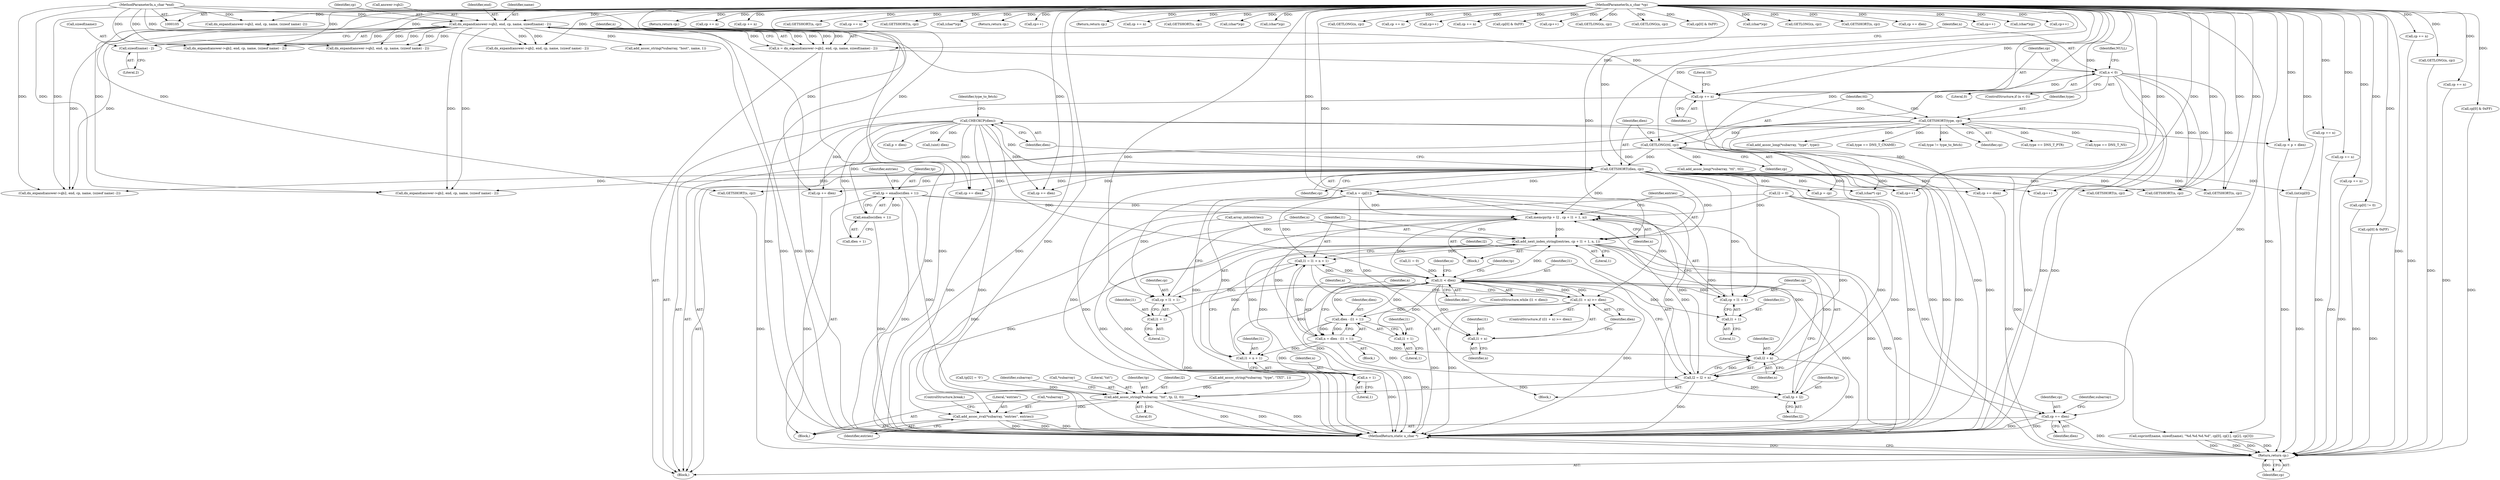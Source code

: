 digraph "0_php-src_2fefae47716d501aec41c1102f3fd4531f070b05_0@pointer" {
"1000438" [label="(Call,tp = emalloc(dlen + 1))"];
"1000440" [label="(Call,emalloc(dlen + 1))"];
"1000168" [label="(Call,CHECKCP(dlen))"];
"1000165" [label="(Call,GETSHORT(dlen, cp))"];
"1000162" [label="(Call,GETLONG(ttl, cp))"];
"1000159" [label="(Call,GETSHORT(type, cp))"];
"1000154" [label="(Call,cp += n)"];
"1000148" [label="(Call,n < 0)"];
"1000134" [label="(Call,n = dn_expand(answer->qb2, end, cp, name, sizeof(name) - 2))"];
"1000136" [label="(Call,dn_expand(answer->qb2, end, cp, name, sizeof(name) - 2))"];
"1000107" [label="(MethodParameterIn,u_char *end)"];
"1000106" [label="(MethodParameterIn,u_char *cp)"];
"1000143" [label="(Call,sizeof(name) - 2)"];
"1000475" [label="(Call,memcpy(tp + l2 , cp + l1 + 1, n))"];
"1000485" [label="(Call,add_next_index_stringl(entries, cp + l1 + 1, n, 1))"];
"1000494" [label="(Call,l1 = l1 + n + 1)"];
"1000449" [label="(Call,l1 < dlen)"];
"1000459" [label="(Call,(l1 + n) >= dlen)"];
"1000467" [label="(Call,dlen - (l1 + 1))"];
"1000465" [label="(Call,n = dlen - (l1 + 1))"];
"1000496" [label="(Call,l1 + n + 1)"];
"1000498" [label="(Call,n + 1)"];
"1000501" [label="(Call,l2 = l2 + n)"];
"1000476" [label="(Call,tp + l2)"];
"1000503" [label="(Call,l2 + n)"];
"1000514" [label="(Call,add_assoc_stringl(*subarray, \"txt\", tp, l2, 0))"];
"1000521" [label="(Call,add_assoc_zval(*subarray, \"entries\", entries))"];
"1000460" [label="(Call,l1 + n)"];
"1000469" [label="(Call,l1 + 1)"];
"1000479" [label="(Call,cp + l1 + 1)"];
"1000481" [label="(Call,l1 + 1)"];
"1000487" [label="(Call,cp + l1 + 1)"];
"1000489" [label="(Call,l1 + 1)"];
"1000511" [label="(Call,cp += dlen)"];
"1001245" [label="(Return,return cp;)"];
"1000498" [label="(Call,n + 1)"];
"1000182" [label="(Return,return cp;)"];
"1000113" [label="(Block,)"];
"1000288" [label="(Call,GETSHORT(n, cp))"];
"1000518" [label="(Identifier,tp)"];
"1000474" [label="(Block,)"];
"1000419" [label="(Block,)"];
"1000773" [label="(Call,(int)cp[0])"];
"1000554" [label="(Call,cp += n)"];
"1001151" [label="(Call,cp += n)"];
"1000466" [label="(Identifier,n)"];
"1000458" [label="(ControlStructure,if ((l1 + n) >= dlen))"];
"1000514" [label="(Call,add_assoc_stringl(*subarray, \"txt\", tp, l2, 0))"];
"1000164" [label="(Identifier,cp)"];
"1000477" [label="(Identifier,tp)"];
"1000525" [label="(Identifier,entries)"];
"1000161" [label="(Identifier,cp)"];
"1000468" [label="(Identifier,dlen)"];
"1000657" [label="(Call,GETSHORT(s, cp))"];
"1000446" [label="(Call,array_init(entries))"];
"1001003" [label="(Call,p + dlen)"];
"1000453" [label="(Call,n = cp[l1])"];
"1000211" [label="(Call,add_assoc_long(*subarray, \"ttl\", ttl))"];
"1000481" [label="(Call,l1 + 1)"];
"1000188" [label="(Call,cp += dlen)"];
"1000165" [label="(Call,GETSHORT(dlen, cp))"];
"1000450" [label="(Identifier,l1)"];
"1000508" [label="(Identifier,tp)"];
"1000334" [label="(Call,dn_expand(answer->qb2, end, cp, name, (sizeof name) - 2))"];
"1000519" [label="(Identifier,l2)"];
"1000432" [label="(Call,add_assoc_string(*subarray, \"type\", \"TXT\", 1))"];
"1000143" [label="(Call,sizeof(name) - 2)"];
"1000491" [label="(Literal,1)"];
"1000475" [label="(Call,memcpy(tp + l2 , cp + l1 + 1, n))"];
"1001241" [label="(Call,cp += dlen)"];
"1000501" [label="(Call,l2 = l2 + n)"];
"1000421" [label="(Call,l1 = 0)"];
"1000476" [label="(Call,tp + l2)"];
"1000135" [label="(Identifier,n)"];
"1000565" [label="(Call,dn_expand(answer->qb2, end, cp, name, (sizeof name) -2))"];
"1000167" [label="(Identifier,cp)"];
"1000463" [label="(Identifier,dlen)"];
"1001064" [label="(Call,GETSHORT(n, cp))"];
"1000497" [label="(Identifier,l1)"];
"1000173" [label="(Identifier,type_to_fetch)"];
"1000489" [label="(Call,l1 + 1)"];
"1001176" [label="(Call,cp += n)"];
"1000462" [label="(Identifier,n)"];
"1000199" [label="(Call,add_assoc_string(*subarray, \"host\", name, 1))"];
"1001001" [label="(Call,cp < p + dlen)"];
"1000159" [label="(Call,GETSHORT(type, cp))"];
"1001121" [label="(Call,GETSHORT(n, cp))"];
"1000137" [label="(Call,answer->qb2)"];
"1001171" [label="(Call,(char*)cp)"];
"1000166" [label="(Identifier,dlen)"];
"1000158" [label="(Literal,10)"];
"1000238" [label="(Return,return cp;)"];
"1000522" [label="(Call,*subarray)"];
"1000480" [label="(Identifier,cp)"];
"1000888" [label="(Call,cp++)"];
"1000451" [label="(Identifier,dlen)"];
"1000460" [label="(Call,l1 + n)"];
"1000438" [label="(Call,tp = emalloc(dlen + 1))"];
"1000492" [label="(Identifier,n)"];
"1000107" [label="(MethodParameterIn,u_char *end)"];
"1000106" [label="(MethodParameterIn,u_char *cp)"];
"1000521" [label="(Call,add_assoc_zval(*subarray, \"entries\", entries))"];
"1000503" [label="(Call,l2 + n)"];
"1000275" [label="(Call,cp += dlen)"];
"1000479" [label="(Call,cp + l1 + 1)"];
"1000322" [label="(Call,type == DNS_T_PTR)"];
"1001113" [label="(Call,GETSHORT(n, cp))"];
"1000160" [label="(Identifier,type)"];
"1000191" [label="(Return,return cp;)"];
"1000496" [label="(Call,l1 + n + 1)"];
"1000231" [label="(Call,(uint) dlen)"];
"1001201" [label="(Call,cp += n)"];
"1000467" [label="(Call,dlen - (l1 + 1))"];
"1000155" [label="(Identifier,cp)"];
"1001245" [label="(Return,return cp;)"];
"1000499" [label="(Identifier,n)"];
"1000140" [label="(Identifier,end)"];
"1000149" [label="(Identifier,n)"];
"1000156" [label="(Identifier,n)"];
"1000134" [label="(Call,n = dn_expand(answer->qb2, end, cp, name, sizeof(name) - 2))"];
"1000377" [label="(Call,cp++)"];
"1000494" [label="(Call,l1 = l1 + n + 1)"];
"1000485" [label="(Call,add_next_index_stringl(entries, cp + l1 + 1, n, 1))"];
"1000906" [label="(Call,GETSHORT(s, cp))"];
"1000452" [label="(Block,)"];
"1001196" [label="(Call,(char*)cp)"];
"1000144" [label="(Call,sizeof(name))"];
"1000471" [label="(Literal,1)"];
"1000150" [label="(Literal,0)"];
"1000506" [label="(Call,tp[l2] = '\0')"];
"1000146" [label="(Literal,2)"];
"1000459" [label="(Call,(l1 + n) >= dlen)"];
"1000469" [label="(Call,l1 + 1)"];
"1000488" [label="(Identifier,cp)"];
"1000310" [label="(Call,type == DNS_T_NS)"];
"1000448" [label="(ControlStructure,while (l1 < dlen))"];
"1000461" [label="(Identifier,l1)"];
"1001146" [label="(Call,(char*)cp)"];
"1000179" [label="(Call,cp += dlen)"];
"1000526" [label="(ControlStructure,break;)"];
"1000779" [label="(Call,cp++)"];
"1000465" [label="(Call,n = dlen - (l1 + 1))"];
"1000523" [label="(Identifier,subarray)"];
"1001048" [label="(Call,GETSHORT(n, cp))"];
"1000759" [label="(Call,p = cp)"];
"1000162" [label="(Call,GETLONG(ttl, cp))"];
"1000449" [label="(Call,l1 < dlen)"];
"1000142" [label="(Identifier,name)"];
"1000414" [label="(Call,cp += n)"];
"1000628" [label="(Call,GETLONG(n, cp))"];
"1000604" [label="(Call,GETLONG(n, cp))"];
"1000486" [label="(Identifier,entries)"];
"1000524" [label="(Literal,\"entries\")"];
"1000147" [label="(ControlStructure,if (n < 0))"];
"1000352" [label="(Call,cp += n)"];
"1000252" [label="(Call,snprintf(name, sizeof(name), \"%d.%d.%d.%d\", cp[0], cp[1], cp[2], cp[3]))"];
"1000464" [label="(Block,)"];
"1000473" [label="(Identifier,n)"];
"1000425" [label="(Call,l2 = 0)"];
"1000484" [label="(Identifier,n)"];
"1000583" [label="(Call,cp += n)"];
"1000470" [label="(Identifier,l1)"];
"1000482" [label="(Identifier,l1)"];
"1000219" [label="(Call,add_assoc_long(*subarray, \"type\", type))"];
"1000154" [label="(Call,cp += n)"];
"1000454" [label="(Identifier,n)"];
"1001183" [label="(Call,cp[0] & 0xFF)"];
"1001206" [label="(Call,dn_expand(answer->qb2, end, cp, name, (sizeof name) - 2))"];
"1000516" [label="(Identifier,subarray)"];
"1001074" [label="(Call,dn_expand(answer->qb2, end, cp, name, (sizeof name) - 2))"];
"1000504" [label="(Identifier,l2)"];
"1000502" [label="(Identifier,l2)"];
"1000441" [label="(Call,dlen + 1)"];
"1000536" [label="(Call,dn_expand(answer->qb2, end, cp, name, (sizeof name) -2))"];
"1001246" [label="(Identifier,cp)"];
"1001224" [label="(Call,cp += n)"];
"1001027" [label="(Call,cp += n)"];
"1000401" [label="(Call,cp++)"];
"1000505" [label="(Identifier,n)"];
"1000500" [label="(Literal,1)"];
"1000390" [label="(Call,cp += n)"];
"1000520" [label="(Literal,0)"];
"1001133" [label="(Call,cp[0] & 0xFF)"];
"1000440" [label="(Call,emalloc(dlen + 1))"];
"1000512" [label="(Identifier,cp)"];
"1001092" [label="(Call,cp += n)"];
"1000511" [label="(Call,cp += dlen)"];
"1000490" [label="(Identifier,l1)"];
"1001138" [label="(Call,cp++)"];
"1000445" [label="(Identifier,entries)"];
"1000596" [label="(Call,GETLONG(n, cp))"];
"1000487" [label="(Call,cp + l1 + 1)"];
"1001009" [label="(Call,dn_expand(answer->qb2, end, cp, name, (sizeof name) - 2))"];
"1000298" [label="(Call,type == DNS_T_CNAME)"];
"1000148" [label="(Call,n < 0)"];
"1000612" [label="(Call,GETLONG(n, cp))"];
"1000495" [label="(Identifier,l1)"];
"1000483" [label="(Literal,1)"];
"1001158" [label="(Call,cp[0] & 0xFF)"];
"1000478" [label="(Identifier,l2)"];
"1000385" [label="(Call,(char*)cp)"];
"1000513" [label="(Identifier,dlen)"];
"1000620" [label="(Call,GETLONG(n, cp))"];
"1000169" [label="(Identifier,dlen)"];
"1000153" [label="(Identifier,NULL)"];
"1000163" [label="(Identifier,ttl)"];
"1001056" [label="(Call,GETSHORT(n, cp))"];
"1000515" [label="(Call,*subarray)"];
"1000175" [label="(Call,type != type_to_fetch)"];
"1000235" [label="(Call,cp += dlen)"];
"1000228" [label="(Call,(char*) cp)"];
"1001163" [label="(Call,cp++)"];
"1000493" [label="(Literal,1)"];
"1000141" [label="(Identifier,cp)"];
"1000817" [label="(Call,cp[0] != 0)"];
"1000136" [label="(Call,dn_expand(answer->qb2, end, cp, name, sizeof(name) - 2))"];
"1000409" [label="(Call,(char*)cp)"];
"1001247" [label="(MethodReturn,static u_char *)"];
"1001188" [label="(Call,cp++)"];
"1000845" [label="(Call,cp[0] & 0xFF)"];
"1000517" [label="(Literal,\"txt\")"];
"1000168" [label="(Call,CHECKCP(dlen))"];
"1000439" [label="(Identifier,tp)"];
"1000438" -> "1000419"  [label="AST: "];
"1000438" -> "1000440"  [label="CFG: "];
"1000439" -> "1000438"  [label="AST: "];
"1000440" -> "1000438"  [label="AST: "];
"1000445" -> "1000438"  [label="CFG: "];
"1000438" -> "1001247"  [label="DDG: "];
"1000440" -> "1000438"  [label="DDG: "];
"1000438" -> "1000475"  [label="DDG: "];
"1000438" -> "1000476"  [label="DDG: "];
"1000438" -> "1000514"  [label="DDG: "];
"1000440" -> "1000441"  [label="CFG: "];
"1000441" -> "1000440"  [label="AST: "];
"1000440" -> "1001247"  [label="DDG: "];
"1000168" -> "1000440"  [label="DDG: "];
"1000168" -> "1000113"  [label="AST: "];
"1000168" -> "1000169"  [label="CFG: "];
"1000169" -> "1000168"  [label="AST: "];
"1000173" -> "1000168"  [label="CFG: "];
"1000168" -> "1001247"  [label="DDG: "];
"1000168" -> "1001247"  [label="DDG: "];
"1000165" -> "1000168"  [label="DDG: "];
"1000168" -> "1000179"  [label="DDG: "];
"1000168" -> "1000188"  [label="DDG: "];
"1000168" -> "1000231"  [label="DDG: "];
"1000168" -> "1000275"  [label="DDG: "];
"1000168" -> "1000441"  [label="DDG: "];
"1000168" -> "1000449"  [label="DDG: "];
"1000168" -> "1001001"  [label="DDG: "];
"1000168" -> "1001003"  [label="DDG: "];
"1000168" -> "1001241"  [label="DDG: "];
"1000165" -> "1000113"  [label="AST: "];
"1000165" -> "1000167"  [label="CFG: "];
"1000166" -> "1000165"  [label="AST: "];
"1000167" -> "1000165"  [label="AST: "];
"1000169" -> "1000165"  [label="CFG: "];
"1000165" -> "1001247"  [label="DDG: "];
"1000165" -> "1001247"  [label="DDG: "];
"1000162" -> "1000165"  [label="DDG: "];
"1000106" -> "1000165"  [label="DDG: "];
"1000165" -> "1000179"  [label="DDG: "];
"1000165" -> "1000188"  [label="DDG: "];
"1000165" -> "1000228"  [label="DDG: "];
"1000165" -> "1000252"  [label="DDG: "];
"1000165" -> "1000275"  [label="DDG: "];
"1000165" -> "1000288"  [label="DDG: "];
"1000165" -> "1000334"  [label="DDG: "];
"1000165" -> "1000377"  [label="DDG: "];
"1000165" -> "1000453"  [label="DDG: "];
"1000165" -> "1000475"  [label="DDG: "];
"1000165" -> "1000479"  [label="DDG: "];
"1000165" -> "1000485"  [label="DDG: "];
"1000165" -> "1000487"  [label="DDG: "];
"1000165" -> "1000511"  [label="DDG: "];
"1000165" -> "1000536"  [label="DDG: "];
"1000165" -> "1000657"  [label="DDG: "];
"1000165" -> "1000759"  [label="DDG: "];
"1000165" -> "1000773"  [label="DDG: "];
"1000165" -> "1000779"  [label="DDG: "];
"1000165" -> "1001048"  [label="DDG: "];
"1000165" -> "1001113"  [label="DDG: "];
"1000165" -> "1001241"  [label="DDG: "];
"1000165" -> "1001245"  [label="DDG: "];
"1000162" -> "1000113"  [label="AST: "];
"1000162" -> "1000164"  [label="CFG: "];
"1000163" -> "1000162"  [label="AST: "];
"1000164" -> "1000162"  [label="AST: "];
"1000166" -> "1000162"  [label="CFG: "];
"1000162" -> "1001247"  [label="DDG: "];
"1000162" -> "1001247"  [label="DDG: "];
"1000159" -> "1000162"  [label="DDG: "];
"1000106" -> "1000162"  [label="DDG: "];
"1000162" -> "1000211"  [label="DDG: "];
"1000159" -> "1000113"  [label="AST: "];
"1000159" -> "1000161"  [label="CFG: "];
"1000160" -> "1000159"  [label="AST: "];
"1000161" -> "1000159"  [label="AST: "];
"1000163" -> "1000159"  [label="CFG: "];
"1000159" -> "1001247"  [label="DDG: "];
"1000159" -> "1001247"  [label="DDG: "];
"1000154" -> "1000159"  [label="DDG: "];
"1000106" -> "1000159"  [label="DDG: "];
"1000159" -> "1000175"  [label="DDG: "];
"1000159" -> "1000219"  [label="DDG: "];
"1000159" -> "1000298"  [label="DDG: "];
"1000159" -> "1000310"  [label="DDG: "];
"1000159" -> "1000322"  [label="DDG: "];
"1000154" -> "1000113"  [label="AST: "];
"1000154" -> "1000156"  [label="CFG: "];
"1000155" -> "1000154"  [label="AST: "];
"1000156" -> "1000154"  [label="AST: "];
"1000158" -> "1000154"  [label="CFG: "];
"1000154" -> "1001247"  [label="DDG: "];
"1000148" -> "1000154"  [label="DDG: "];
"1000136" -> "1000154"  [label="DDG: "];
"1000106" -> "1000154"  [label="DDG: "];
"1000148" -> "1000147"  [label="AST: "];
"1000148" -> "1000150"  [label="CFG: "];
"1000149" -> "1000148"  [label="AST: "];
"1000150" -> "1000148"  [label="AST: "];
"1000153" -> "1000148"  [label="CFG: "];
"1000155" -> "1000148"  [label="CFG: "];
"1000148" -> "1001247"  [label="DDG: "];
"1000148" -> "1001247"  [label="DDG: "];
"1000134" -> "1000148"  [label="DDG: "];
"1000148" -> "1000288"  [label="DDG: "];
"1000148" -> "1001048"  [label="DDG: "];
"1000148" -> "1001113"  [label="DDG: "];
"1000134" -> "1000113"  [label="AST: "];
"1000134" -> "1000136"  [label="CFG: "];
"1000135" -> "1000134"  [label="AST: "];
"1000136" -> "1000134"  [label="AST: "];
"1000149" -> "1000134"  [label="CFG: "];
"1000134" -> "1001247"  [label="DDG: "];
"1000136" -> "1000134"  [label="DDG: "];
"1000136" -> "1000134"  [label="DDG: "];
"1000136" -> "1000134"  [label="DDG: "];
"1000136" -> "1000134"  [label="DDG: "];
"1000136" -> "1000134"  [label="DDG: "];
"1000136" -> "1000143"  [label="CFG: "];
"1000137" -> "1000136"  [label="AST: "];
"1000140" -> "1000136"  [label="AST: "];
"1000141" -> "1000136"  [label="AST: "];
"1000142" -> "1000136"  [label="AST: "];
"1000143" -> "1000136"  [label="AST: "];
"1000136" -> "1001247"  [label="DDG: "];
"1000136" -> "1001247"  [label="DDG: "];
"1000136" -> "1001247"  [label="DDG: "];
"1000136" -> "1001247"  [label="DDG: "];
"1000136" -> "1001247"  [label="DDG: "];
"1000107" -> "1000136"  [label="DDG: "];
"1000106" -> "1000136"  [label="DDG: "];
"1000143" -> "1000136"  [label="DDG: "];
"1000136" -> "1000199"  [label="DDG: "];
"1000136" -> "1000334"  [label="DDG: "];
"1000136" -> "1000334"  [label="DDG: "];
"1000136" -> "1000536"  [label="DDG: "];
"1000136" -> "1000536"  [label="DDG: "];
"1000136" -> "1001009"  [label="DDG: "];
"1000136" -> "1001009"  [label="DDG: "];
"1000136" -> "1001074"  [label="DDG: "];
"1000136" -> "1001074"  [label="DDG: "];
"1000136" -> "1001206"  [label="DDG: "];
"1000136" -> "1001206"  [label="DDG: "];
"1000107" -> "1000105"  [label="AST: "];
"1000107" -> "1001247"  [label="DDG: "];
"1000107" -> "1000334"  [label="DDG: "];
"1000107" -> "1000536"  [label="DDG: "];
"1000107" -> "1000565"  [label="DDG: "];
"1000107" -> "1001009"  [label="DDG: "];
"1000107" -> "1001074"  [label="DDG: "];
"1000107" -> "1001206"  [label="DDG: "];
"1000106" -> "1000105"  [label="AST: "];
"1000106" -> "1001247"  [label="DDG: "];
"1000106" -> "1000179"  [label="DDG: "];
"1000106" -> "1000182"  [label="DDG: "];
"1000106" -> "1000188"  [label="DDG: "];
"1000106" -> "1000191"  [label="DDG: "];
"1000106" -> "1000228"  [label="DDG: "];
"1000106" -> "1000235"  [label="DDG: "];
"1000106" -> "1000238"  [label="DDG: "];
"1000106" -> "1000252"  [label="DDG: "];
"1000106" -> "1000275"  [label="DDG: "];
"1000106" -> "1000288"  [label="DDG: "];
"1000106" -> "1000334"  [label="DDG: "];
"1000106" -> "1000352"  [label="DDG: "];
"1000106" -> "1000377"  [label="DDG: "];
"1000106" -> "1000385"  [label="DDG: "];
"1000106" -> "1000390"  [label="DDG: "];
"1000106" -> "1000401"  [label="DDG: "];
"1000106" -> "1000409"  [label="DDG: "];
"1000106" -> "1000414"  [label="DDG: "];
"1000106" -> "1000453"  [label="DDG: "];
"1000106" -> "1000475"  [label="DDG: "];
"1000106" -> "1000479"  [label="DDG: "];
"1000106" -> "1000485"  [label="DDG: "];
"1000106" -> "1000487"  [label="DDG: "];
"1000106" -> "1000511"  [label="DDG: "];
"1000106" -> "1000536"  [label="DDG: "];
"1000106" -> "1000554"  [label="DDG: "];
"1000106" -> "1000565"  [label="DDG: "];
"1000106" -> "1000583"  [label="DDG: "];
"1000106" -> "1000596"  [label="DDG: "];
"1000106" -> "1000604"  [label="DDG: "];
"1000106" -> "1000612"  [label="DDG: "];
"1000106" -> "1000620"  [label="DDG: "];
"1000106" -> "1000628"  [label="DDG: "];
"1000106" -> "1000657"  [label="DDG: "];
"1000106" -> "1000759"  [label="DDG: "];
"1000106" -> "1000773"  [label="DDG: "];
"1000106" -> "1000779"  [label="DDG: "];
"1000106" -> "1000817"  [label="DDG: "];
"1000106" -> "1000845"  [label="DDG: "];
"1000106" -> "1000888"  [label="DDG: "];
"1000106" -> "1000906"  [label="DDG: "];
"1000106" -> "1001001"  [label="DDG: "];
"1000106" -> "1001009"  [label="DDG: "];
"1000106" -> "1001027"  [label="DDG: "];
"1000106" -> "1001048"  [label="DDG: "];
"1000106" -> "1001056"  [label="DDG: "];
"1000106" -> "1001064"  [label="DDG: "];
"1000106" -> "1001074"  [label="DDG: "];
"1000106" -> "1001092"  [label="DDG: "];
"1000106" -> "1001113"  [label="DDG: "];
"1000106" -> "1001121"  [label="DDG: "];
"1000106" -> "1001133"  [label="DDG: "];
"1000106" -> "1001138"  [label="DDG: "];
"1000106" -> "1001146"  [label="DDG: "];
"1000106" -> "1001151"  [label="DDG: "];
"1000106" -> "1001158"  [label="DDG: "];
"1000106" -> "1001163"  [label="DDG: "];
"1000106" -> "1001171"  [label="DDG: "];
"1000106" -> "1001176"  [label="DDG: "];
"1000106" -> "1001183"  [label="DDG: "];
"1000106" -> "1001188"  [label="DDG: "];
"1000106" -> "1001196"  [label="DDG: "];
"1000106" -> "1001201"  [label="DDG: "];
"1000106" -> "1001206"  [label="DDG: "];
"1000106" -> "1001224"  [label="DDG: "];
"1000106" -> "1001241"  [label="DDG: "];
"1000106" -> "1001245"  [label="DDG: "];
"1000143" -> "1000146"  [label="CFG: "];
"1000144" -> "1000143"  [label="AST: "];
"1000146" -> "1000143"  [label="AST: "];
"1000475" -> "1000474"  [label="AST: "];
"1000475" -> "1000484"  [label="CFG: "];
"1000476" -> "1000475"  [label="AST: "];
"1000479" -> "1000475"  [label="AST: "];
"1000484" -> "1000475"  [label="AST: "];
"1000486" -> "1000475"  [label="CFG: "];
"1000475" -> "1001247"  [label="DDG: "];
"1000475" -> "1001247"  [label="DDG: "];
"1000425" -> "1000475"  [label="DDG: "];
"1000501" -> "1000475"  [label="DDG: "];
"1000449" -> "1000475"  [label="DDG: "];
"1000465" -> "1000475"  [label="DDG: "];
"1000453" -> "1000475"  [label="DDG: "];
"1000475" -> "1000485"  [label="DDG: "];
"1000485" -> "1000474"  [label="AST: "];
"1000485" -> "1000493"  [label="CFG: "];
"1000486" -> "1000485"  [label="AST: "];
"1000487" -> "1000485"  [label="AST: "];
"1000492" -> "1000485"  [label="AST: "];
"1000493" -> "1000485"  [label="AST: "];
"1000495" -> "1000485"  [label="CFG: "];
"1000485" -> "1001247"  [label="DDG: "];
"1000485" -> "1001247"  [label="DDG: "];
"1000446" -> "1000485"  [label="DDG: "];
"1000449" -> "1000485"  [label="DDG: "];
"1000485" -> "1000494"  [label="DDG: "];
"1000485" -> "1000496"  [label="DDG: "];
"1000485" -> "1000498"  [label="DDG: "];
"1000485" -> "1000501"  [label="DDG: "];
"1000485" -> "1000503"  [label="DDG: "];
"1000485" -> "1000521"  [label="DDG: "];
"1000494" -> "1000452"  [label="AST: "];
"1000494" -> "1000496"  [label="CFG: "];
"1000495" -> "1000494"  [label="AST: "];
"1000496" -> "1000494"  [label="AST: "];
"1000502" -> "1000494"  [label="CFG: "];
"1000494" -> "1001247"  [label="DDG: "];
"1000494" -> "1000449"  [label="DDG: "];
"1000449" -> "1000494"  [label="DDG: "];
"1000465" -> "1000494"  [label="DDG: "];
"1000453" -> "1000494"  [label="DDG: "];
"1000449" -> "1000448"  [label="AST: "];
"1000449" -> "1000451"  [label="CFG: "];
"1000450" -> "1000449"  [label="AST: "];
"1000451" -> "1000449"  [label="AST: "];
"1000454" -> "1000449"  [label="CFG: "];
"1000508" -> "1000449"  [label="CFG: "];
"1000449" -> "1001247"  [label="DDG: "];
"1000449" -> "1001247"  [label="DDG: "];
"1000421" -> "1000449"  [label="DDG: "];
"1000467" -> "1000449"  [label="DDG: "];
"1000459" -> "1000449"  [label="DDG: "];
"1000449" -> "1000459"  [label="DDG: "];
"1000449" -> "1000459"  [label="DDG: "];
"1000449" -> "1000460"  [label="DDG: "];
"1000449" -> "1000467"  [label="DDG: "];
"1000449" -> "1000469"  [label="DDG: "];
"1000449" -> "1000479"  [label="DDG: "];
"1000449" -> "1000481"  [label="DDG: "];
"1000449" -> "1000487"  [label="DDG: "];
"1000449" -> "1000489"  [label="DDG: "];
"1000449" -> "1000496"  [label="DDG: "];
"1000449" -> "1000511"  [label="DDG: "];
"1000459" -> "1000458"  [label="AST: "];
"1000459" -> "1000463"  [label="CFG: "];
"1000460" -> "1000459"  [label="AST: "];
"1000463" -> "1000459"  [label="AST: "];
"1000466" -> "1000459"  [label="CFG: "];
"1000473" -> "1000459"  [label="CFG: "];
"1000459" -> "1001247"  [label="DDG: "];
"1000459" -> "1001247"  [label="DDG: "];
"1000453" -> "1000459"  [label="DDG: "];
"1000459" -> "1000467"  [label="DDG: "];
"1000467" -> "1000465"  [label="AST: "];
"1000467" -> "1000469"  [label="CFG: "];
"1000468" -> "1000467"  [label="AST: "];
"1000469" -> "1000467"  [label="AST: "];
"1000465" -> "1000467"  [label="CFG: "];
"1000467" -> "1001247"  [label="DDG: "];
"1000467" -> "1000465"  [label="DDG: "];
"1000467" -> "1000465"  [label="DDG: "];
"1000465" -> "1000464"  [label="AST: "];
"1000466" -> "1000465"  [label="AST: "];
"1000473" -> "1000465"  [label="CFG: "];
"1000465" -> "1001247"  [label="DDG: "];
"1000465" -> "1000496"  [label="DDG: "];
"1000465" -> "1000498"  [label="DDG: "];
"1000465" -> "1000501"  [label="DDG: "];
"1000465" -> "1000503"  [label="DDG: "];
"1000496" -> "1000498"  [label="CFG: "];
"1000497" -> "1000496"  [label="AST: "];
"1000498" -> "1000496"  [label="AST: "];
"1000496" -> "1001247"  [label="DDG: "];
"1000453" -> "1000496"  [label="DDG: "];
"1000498" -> "1000500"  [label="CFG: "];
"1000499" -> "1000498"  [label="AST: "];
"1000500" -> "1000498"  [label="AST: "];
"1000453" -> "1000498"  [label="DDG: "];
"1000501" -> "1000452"  [label="AST: "];
"1000501" -> "1000503"  [label="CFG: "];
"1000502" -> "1000501"  [label="AST: "];
"1000503" -> "1000501"  [label="AST: "];
"1000450" -> "1000501"  [label="CFG: "];
"1000501" -> "1001247"  [label="DDG: "];
"1000501" -> "1000476"  [label="DDG: "];
"1000425" -> "1000501"  [label="DDG: "];
"1000453" -> "1000501"  [label="DDG: "];
"1000501" -> "1000503"  [label="DDG: "];
"1000501" -> "1000514"  [label="DDG: "];
"1000476" -> "1000478"  [label="CFG: "];
"1000477" -> "1000476"  [label="AST: "];
"1000478" -> "1000476"  [label="AST: "];
"1000480" -> "1000476"  [label="CFG: "];
"1000425" -> "1000476"  [label="DDG: "];
"1000503" -> "1000505"  [label="CFG: "];
"1000504" -> "1000503"  [label="AST: "];
"1000505" -> "1000503"  [label="AST: "];
"1000503" -> "1001247"  [label="DDG: "];
"1000425" -> "1000503"  [label="DDG: "];
"1000453" -> "1000503"  [label="DDG: "];
"1000514" -> "1000419"  [label="AST: "];
"1000514" -> "1000520"  [label="CFG: "];
"1000515" -> "1000514"  [label="AST: "];
"1000517" -> "1000514"  [label="AST: "];
"1000518" -> "1000514"  [label="AST: "];
"1000519" -> "1000514"  [label="AST: "];
"1000520" -> "1000514"  [label="AST: "];
"1000523" -> "1000514"  [label="CFG: "];
"1000514" -> "1001247"  [label="DDG: "];
"1000514" -> "1001247"  [label="DDG: "];
"1000514" -> "1001247"  [label="DDG: "];
"1000432" -> "1000514"  [label="DDG: "];
"1000506" -> "1000514"  [label="DDG: "];
"1000425" -> "1000514"  [label="DDG: "];
"1000514" -> "1000521"  [label="DDG: "];
"1000521" -> "1000419"  [label="AST: "];
"1000521" -> "1000525"  [label="CFG: "];
"1000522" -> "1000521"  [label="AST: "];
"1000524" -> "1000521"  [label="AST: "];
"1000525" -> "1000521"  [label="AST: "];
"1000526" -> "1000521"  [label="CFG: "];
"1000521" -> "1001247"  [label="DDG: "];
"1000521" -> "1001247"  [label="DDG: "];
"1000521" -> "1001247"  [label="DDG: "];
"1000446" -> "1000521"  [label="DDG: "];
"1000460" -> "1000462"  [label="CFG: "];
"1000461" -> "1000460"  [label="AST: "];
"1000462" -> "1000460"  [label="AST: "];
"1000463" -> "1000460"  [label="CFG: "];
"1000453" -> "1000460"  [label="DDG: "];
"1000469" -> "1000471"  [label="CFG: "];
"1000470" -> "1000469"  [label="AST: "];
"1000471" -> "1000469"  [label="AST: "];
"1000479" -> "1000481"  [label="CFG: "];
"1000480" -> "1000479"  [label="AST: "];
"1000481" -> "1000479"  [label="AST: "];
"1000484" -> "1000479"  [label="CFG: "];
"1000481" -> "1000483"  [label="CFG: "];
"1000482" -> "1000481"  [label="AST: "];
"1000483" -> "1000481"  [label="AST: "];
"1000487" -> "1000489"  [label="CFG: "];
"1000488" -> "1000487"  [label="AST: "];
"1000489" -> "1000487"  [label="AST: "];
"1000492" -> "1000487"  [label="CFG: "];
"1000487" -> "1001247"  [label="DDG: "];
"1000489" -> "1000491"  [label="CFG: "];
"1000490" -> "1000489"  [label="AST: "];
"1000491" -> "1000489"  [label="AST: "];
"1000511" -> "1000419"  [label="AST: "];
"1000511" -> "1000513"  [label="CFG: "];
"1000512" -> "1000511"  [label="AST: "];
"1000513" -> "1000511"  [label="AST: "];
"1000516" -> "1000511"  [label="CFG: "];
"1000511" -> "1001247"  [label="DDG: "];
"1000511" -> "1001247"  [label="DDG: "];
"1000511" -> "1001245"  [label="DDG: "];
"1001245" -> "1000113"  [label="AST: "];
"1001245" -> "1001246"  [label="CFG: "];
"1001246" -> "1001245"  [label="AST: "];
"1001247" -> "1001245"  [label="CFG: "];
"1001245" -> "1001247"  [label="DDG: "];
"1001246" -> "1001245"  [label="DDG: "];
"1000817" -> "1001245"  [label="DDG: "];
"1001027" -> "1001245"  [label="DDG: "];
"1000352" -> "1001245"  [label="DDG: "];
"1000252" -> "1001245"  [label="DDG: "];
"1000252" -> "1001245"  [label="DDG: "];
"1000252" -> "1001245"  [label="DDG: "];
"1000252" -> "1001245"  [label="DDG: "];
"1000845" -> "1001245"  [label="DDG: "];
"1000628" -> "1001245"  [label="DDG: "];
"1001183" -> "1001245"  [label="DDG: "];
"1000275" -> "1001245"  [label="DDG: "];
"1001224" -> "1001245"  [label="DDG: "];
"1000414" -> "1001245"  [label="DDG: "];
"1001241" -> "1001245"  [label="DDG: "];
"1001001" -> "1001245"  [label="DDG: "];
"1000657" -> "1001245"  [label="DDG: "];
"1001092" -> "1001245"  [label="DDG: "];
"1000773" -> "1001245"  [label="DDG: "];
}
